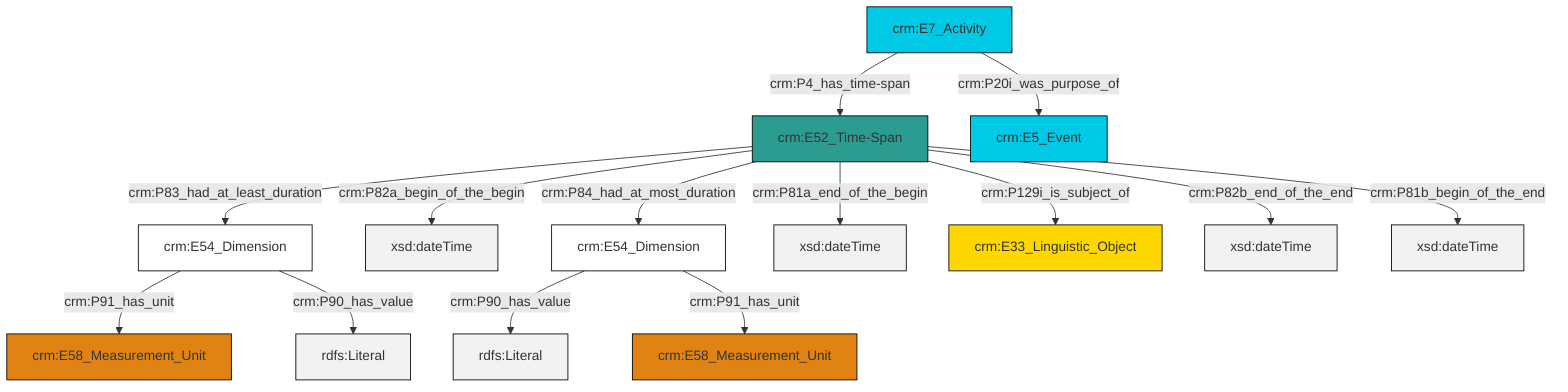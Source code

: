 graph TD
classDef Literal fill:#f2f2f2,stroke:#000000;
classDef CRM_Entity fill:#FFFFFF,stroke:#000000;
classDef Temporal_Entity fill:#00C9E6, stroke:#000000;
classDef Type fill:#E18312, stroke:#000000;
classDef Time-Span fill:#2C9C91, stroke:#000000;
classDef Appellation fill:#FFEB7F, stroke:#000000;
classDef Place fill:#008836, stroke:#000000;
classDef Persistent_Item fill:#B266B2, stroke:#000000;
classDef Conceptual_Object fill:#FFD700, stroke:#000000;
classDef Physical_Thing fill:#D2B48C, stroke:#000000;
classDef Actor fill:#f58aad, stroke:#000000;
classDef PC_Classes fill:#4ce600, stroke:#000000;
classDef Multi fill:#cccccc,stroke:#000000;

2["crm:E54_Dimension"]:::CRM_Entity -->|crm:P90_has_value| 3[rdfs:Literal]:::Literal
4["crm:E52_Time-Span"]:::Time-Span -->|crm:P82a_begin_of_the_begin| 5[xsd:dateTime]:::Literal
6["crm:E54_Dimension"]:::CRM_Entity -->|crm:P91_has_unit| 7["crm:E58_Measurement_Unit"]:::Type
4["crm:E52_Time-Span"]:::Time-Span -->|crm:P83_had_at_least_duration| 6["crm:E54_Dimension"]:::CRM_Entity
4["crm:E52_Time-Span"]:::Time-Span -->|crm:P81a_end_of_the_begin| 10[xsd:dateTime]:::Literal
4["crm:E52_Time-Span"]:::Time-Span -->|crm:P129i_is_subject_of| 11["crm:E33_Linguistic_Object"]:::Conceptual_Object
4["crm:E52_Time-Span"]:::Time-Span -->|crm:P82b_end_of_the_end| 14[xsd:dateTime]:::Literal
6["crm:E54_Dimension"]:::CRM_Entity -->|crm:P90_has_value| 18[rdfs:Literal]:::Literal
2["crm:E54_Dimension"]:::CRM_Entity -->|crm:P91_has_unit| 0["crm:E58_Measurement_Unit"]:::Type
16["crm:E7_Activity"]:::Temporal_Entity -->|crm:P20i_was_purpose_of| 8["crm:E5_Event"]:::Temporal_Entity
4["crm:E52_Time-Span"]:::Time-Span -->|crm:P81b_begin_of_the_end| 20[xsd:dateTime]:::Literal
4["crm:E52_Time-Span"]:::Time-Span -->|crm:P84_had_at_most_duration| 2["crm:E54_Dimension"]:::CRM_Entity
16["crm:E7_Activity"]:::Temporal_Entity -->|crm:P4_has_time-span| 4["crm:E52_Time-Span"]:::Time-Span